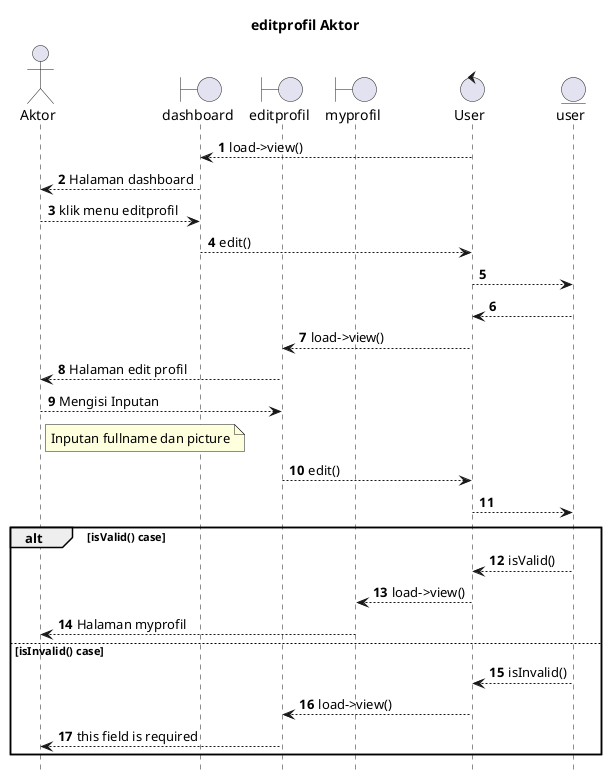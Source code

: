 @startuml

autonumber
hide footbox
title editprofil Aktor

Actor Aktor
boundary dashboard
boundary editprofil
boundary myprofil
control User
Entity user

User --> dashboard: load->view()
dashboard --> Aktor: Halaman dashboard
Aktor --> dashboard: klik menu editprofil
dashboard --> User: edit()
User --> user:
    
    user --> User:
    User --> editprofil: load->view()
    editprofil --> Aktor: Halaman edit profil

Aktor --> editprofil: Mengisi Inputan
    note right of Aktor
        Inputan fullname dan picture
            end note
editprofil --> User: edit()
User --> user:

alt isValid() case
    
    user --> User: isValid()
    User --> myprofil: load->view()
    myprofil --> Aktor: Halaman myprofil

else isInvalid() case
    
    user --> User: isInvalid()
    User --> editprofil: load->view()
    editprofil --> Aktor: this field is required
end

@enduml